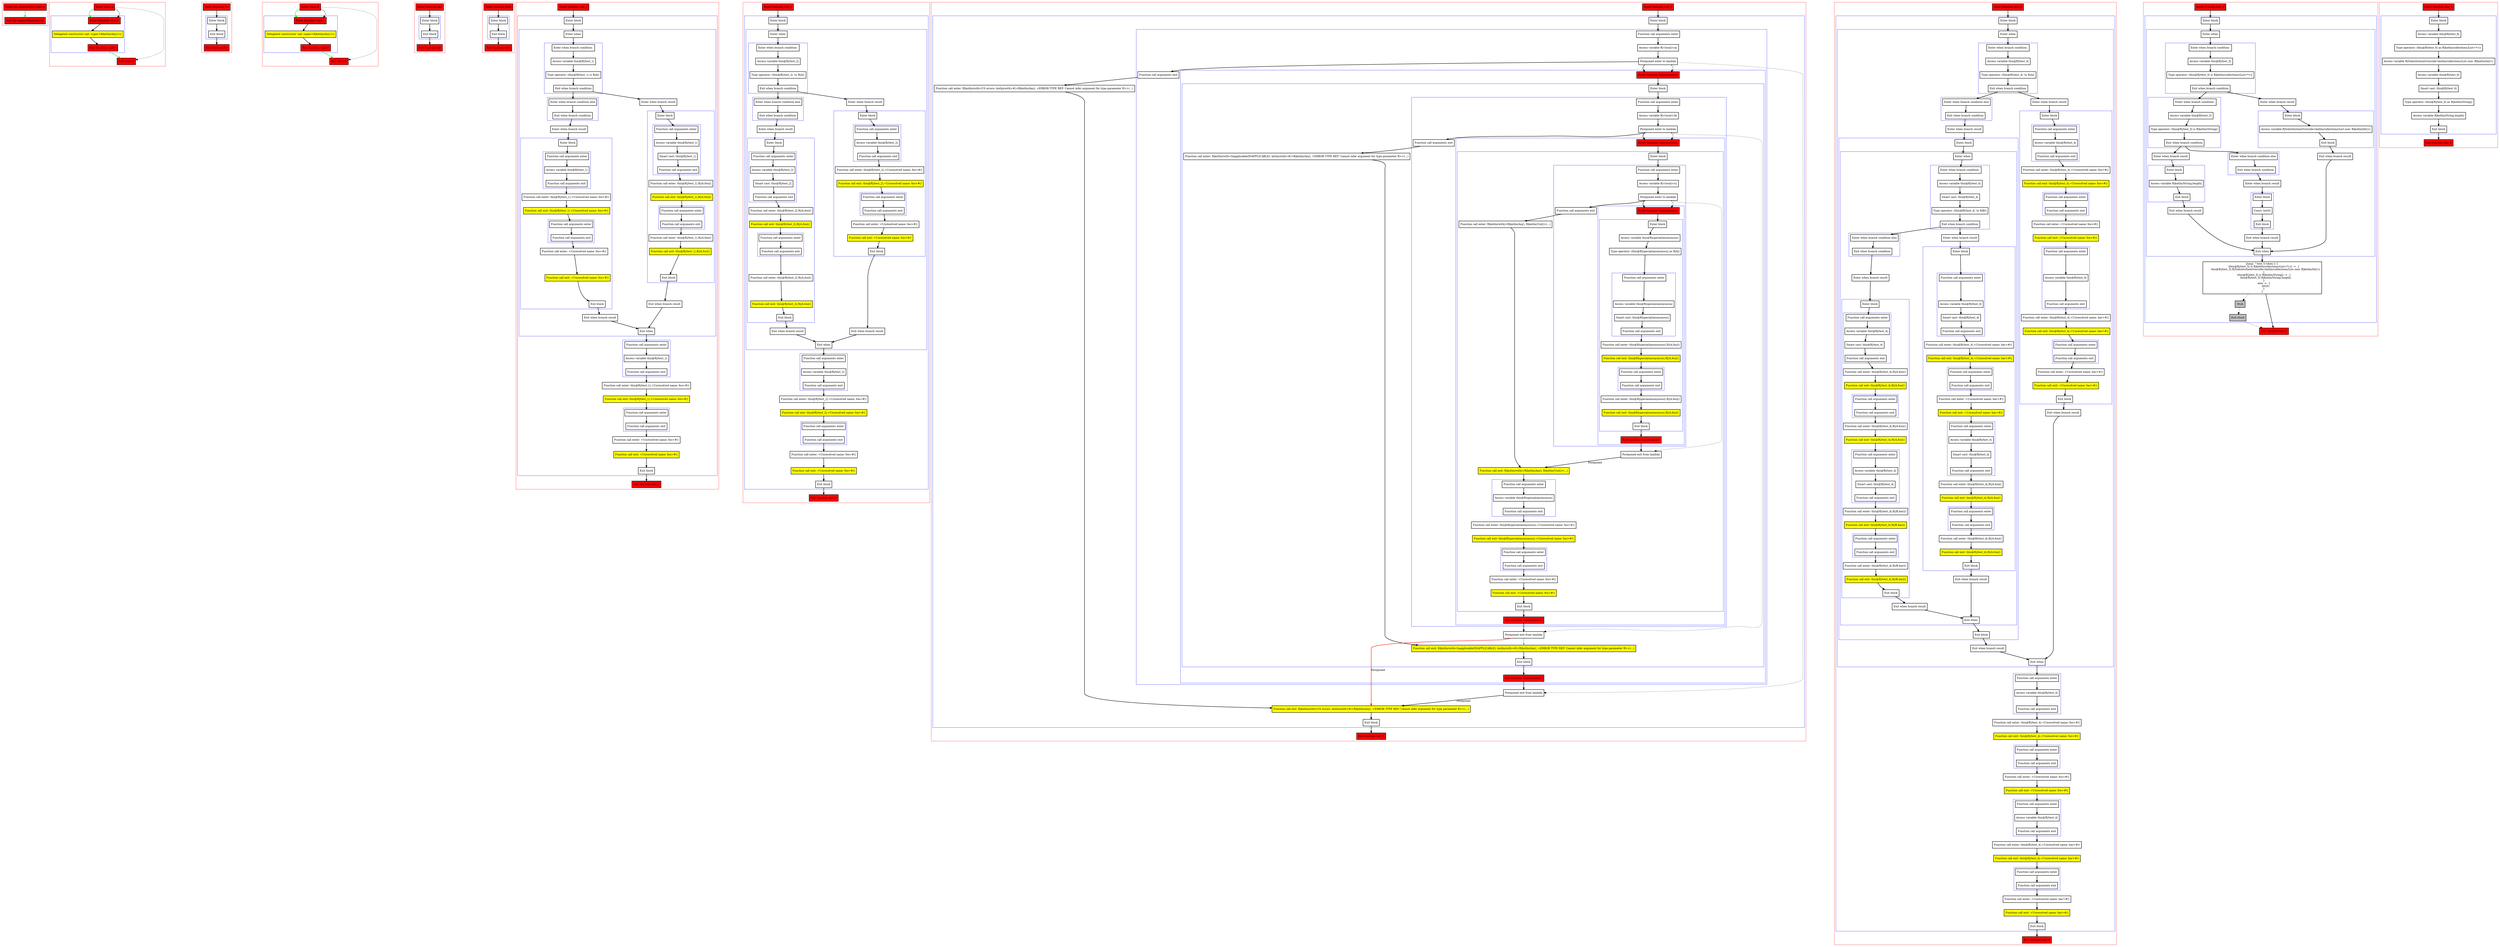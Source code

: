 digraph implicitReceivers_kt {
    graph [nodesep=3]
    node [shape=box penwidth=2]
    edge [penwidth=2]

    subgraph cluster_0 {
        color=red
        0 [label="Enter file implicitReceivers.kt" style="filled" fillcolor=red];
        1 [label="Exit file implicitReceivers.kt" style="filled" fillcolor=red];
    }
    0 -> {1} [color=green];

    subgraph cluster_1 {
        color=red
        2 [label="Enter class A" style="filled" fillcolor=red];
        subgraph cluster_2 {
            color=blue
            3 [label="Enter function <init>" style="filled" fillcolor=red];
            4 [label="Delegated constructor call: super<R|kotlin/Any|>()" style="filled" fillcolor=yellow];
            5 [label="Exit function <init>" style="filled" fillcolor=red];
        }
        6 [label="Exit class A" style="filled" fillcolor=red];
    }
    2 -> {3} [color=green];
    2 -> {6} [style=dotted];
    2 -> {3} [style=dashed];
    3 -> {4};
    4 -> {5};
    5 -> {6} [color=green];

    subgraph cluster_3 {
        color=red
        7 [label="Enter function foo" style="filled" fillcolor=red];
        subgraph cluster_4 {
            color=blue
            8 [label="Enter block"];
            9 [label="Exit block"];
        }
        10 [label="Exit function foo" style="filled" fillcolor=red];
    }
    7 -> {8};
    8 -> {9};
    9 -> {10};

    subgraph cluster_5 {
        color=red
        11 [label="Enter class B" style="filled" fillcolor=red];
        subgraph cluster_6 {
            color=blue
            12 [label="Enter function <init>" style="filled" fillcolor=red];
            13 [label="Delegated constructor call: super<R|kotlin/Any|>()" style="filled" fillcolor=yellow];
            14 [label="Exit function <init>" style="filled" fillcolor=red];
        }
        15 [label="Exit class B" style="filled" fillcolor=red];
    }
    11 -> {12} [color=green];
    11 -> {15} [style=dotted];
    11 -> {12} [style=dashed];
    12 -> {13};
    13 -> {14};
    14 -> {15} [color=green];

    subgraph cluster_7 {
        color=red
        16 [label="Enter function bar" style="filled" fillcolor=red];
        subgraph cluster_8 {
            color=blue
            17 [label="Enter block"];
            18 [label="Exit block"];
        }
        19 [label="Exit function bar" style="filled" fillcolor=red];
    }
    16 -> {17};
    17 -> {18};
    18 -> {19};

    subgraph cluster_9 {
        color=red
        20 [label="Enter function with" style="filled" fillcolor=red];
        subgraph cluster_10 {
            color=blue
            21 [label="Enter block"];
            22 [label="Exit block"];
        }
        23 [label="Exit function with" style="filled" fillcolor=red];
    }
    20 -> {21};
    21 -> {22};
    22 -> {23};

    subgraph cluster_11 {
        color=red
        24 [label="Enter function test_1" style="filled" fillcolor=red];
        subgraph cluster_12 {
            color=blue
            25 [label="Enter block"];
            subgraph cluster_13 {
                color=blue
                26 [label="Enter when"];
                subgraph cluster_14 {
                    color=blue
                    27 [label="Enter when branch condition "];
                    28 [label="Access variable this@R|/test_1|"];
                    29 [label="Type operator: (this@R|/test_1| is R|A|)"];
                    30 [label="Exit when branch condition"];
                }
                subgraph cluster_15 {
                    color=blue
                    31 [label="Enter when branch condition else"];
                    32 [label="Exit when branch condition"];
                }
                33 [label="Enter when branch result"];
                subgraph cluster_16 {
                    color=blue
                    34 [label="Enter block"];
                    subgraph cluster_17 {
                        color=blue
                        35 [label="Function call arguments enter"];
                        36 [label="Access variable this@R|/test_1|"];
                        37 [label="Function call arguments exit"];
                    }
                    38 [label="Function call enter: this@R|/test_1|.<Unresolved name: foo>#()"];
                    39 [label="Function call exit: this@R|/test_1|.<Unresolved name: foo>#()" style="filled" fillcolor=yellow];
                    subgraph cluster_18 {
                        color=blue
                        40 [label="Function call arguments enter"];
                        41 [label="Function call arguments exit"];
                    }
                    42 [label="Function call enter: <Unresolved name: foo>#()"];
                    43 [label="Function call exit: <Unresolved name: foo>#()" style="filled" fillcolor=yellow];
                    44 [label="Exit block"];
                }
                45 [label="Exit when branch result"];
                46 [label="Enter when branch result"];
                subgraph cluster_19 {
                    color=blue
                    47 [label="Enter block"];
                    subgraph cluster_20 {
                        color=blue
                        48 [label="Function call arguments enter"];
                        49 [label="Access variable this@R|/test_1|"];
                        50 [label="Smart cast: this@R|/test_1|"];
                        51 [label="Function call arguments exit"];
                    }
                    52 [label="Function call enter: this@R|/test_1|.R|/A.foo|()"];
                    53 [label="Function call exit: this@R|/test_1|.R|/A.foo|()" style="filled" fillcolor=yellow];
                    subgraph cluster_21 {
                        color=blue
                        54 [label="Function call arguments enter"];
                        55 [label="Function call arguments exit"];
                    }
                    56 [label="Function call enter: this@R|/test_1|.R|/A.foo|()"];
                    57 [label="Function call exit: this@R|/test_1|.R|/A.foo|()" style="filled" fillcolor=yellow];
                    58 [label="Exit block"];
                }
                59 [label="Exit when branch result"];
                60 [label="Exit when"];
            }
            subgraph cluster_22 {
                color=blue
                61 [label="Function call arguments enter"];
                62 [label="Access variable this@R|/test_1|"];
                63 [label="Function call arguments exit"];
            }
            64 [label="Function call enter: this@R|/test_1|.<Unresolved name: foo>#()"];
            65 [label="Function call exit: this@R|/test_1|.<Unresolved name: foo>#()" style="filled" fillcolor=yellow];
            subgraph cluster_23 {
                color=blue
                66 [label="Function call arguments enter"];
                67 [label="Function call arguments exit"];
            }
            68 [label="Function call enter: <Unresolved name: foo>#()"];
            69 [label="Function call exit: <Unresolved name: foo>#()" style="filled" fillcolor=yellow];
            70 [label="Exit block"];
        }
        71 [label="Exit function test_1" style="filled" fillcolor=red];
    }
    24 -> {25};
    25 -> {26};
    26 -> {27};
    27 -> {28};
    28 -> {29};
    29 -> {30};
    30 -> {31 46};
    31 -> {32};
    32 -> {33};
    33 -> {34};
    34 -> {35};
    35 -> {36};
    36 -> {37};
    37 -> {38};
    38 -> {39};
    39 -> {40};
    40 -> {41};
    41 -> {42};
    42 -> {43};
    43 -> {44};
    44 -> {45};
    45 -> {60};
    46 -> {47};
    47 -> {48};
    48 -> {49};
    49 -> {50};
    50 -> {51};
    51 -> {52};
    52 -> {53};
    53 -> {54};
    54 -> {55};
    55 -> {56};
    56 -> {57};
    57 -> {58};
    58 -> {59};
    59 -> {60};
    60 -> {61};
    61 -> {62};
    62 -> {63};
    63 -> {64};
    64 -> {65};
    65 -> {66};
    66 -> {67};
    67 -> {68};
    68 -> {69};
    69 -> {70};
    70 -> {71};

    subgraph cluster_24 {
        color=red
        72 [label="Enter function test_2" style="filled" fillcolor=red];
        subgraph cluster_25 {
            color=blue
            73 [label="Enter block"];
            subgraph cluster_26 {
                color=blue
                74 [label="Enter when"];
                subgraph cluster_27 {
                    color=blue
                    75 [label="Enter when branch condition "];
                    76 [label="Access variable this@R|/test_2|"];
                    77 [label="Type operator: (this@R|/test_2| !is R|A|)"];
                    78 [label="Exit when branch condition"];
                }
                subgraph cluster_28 {
                    color=blue
                    79 [label="Enter when branch condition else"];
                    80 [label="Exit when branch condition"];
                }
                81 [label="Enter when branch result"];
                subgraph cluster_29 {
                    color=blue
                    82 [label="Enter block"];
                    subgraph cluster_30 {
                        color=blue
                        83 [label="Function call arguments enter"];
                        84 [label="Access variable this@R|/test_2|"];
                        85 [label="Smart cast: this@R|/test_2|"];
                        86 [label="Function call arguments exit"];
                    }
                    87 [label="Function call enter: this@R|/test_2|.R|/A.foo|()"];
                    88 [label="Function call exit: this@R|/test_2|.R|/A.foo|()" style="filled" fillcolor=yellow];
                    subgraph cluster_31 {
                        color=blue
                        89 [label="Function call arguments enter"];
                        90 [label="Function call arguments exit"];
                    }
                    91 [label="Function call enter: this@R|/test_2|.R|/A.foo|()"];
                    92 [label="Function call exit: this@R|/test_2|.R|/A.foo|()" style="filled" fillcolor=yellow];
                    93 [label="Exit block"];
                }
                94 [label="Exit when branch result"];
                95 [label="Enter when branch result"];
                subgraph cluster_32 {
                    color=blue
                    96 [label="Enter block"];
                    subgraph cluster_33 {
                        color=blue
                        97 [label="Function call arguments enter"];
                        98 [label="Access variable this@R|/test_2|"];
                        99 [label="Function call arguments exit"];
                    }
                    100 [label="Function call enter: this@R|/test_2|.<Unresolved name: foo>#()"];
                    101 [label="Function call exit: this@R|/test_2|.<Unresolved name: foo>#()" style="filled" fillcolor=yellow];
                    subgraph cluster_34 {
                        color=blue
                        102 [label="Function call arguments enter"];
                        103 [label="Function call arguments exit"];
                    }
                    104 [label="Function call enter: <Unresolved name: foo>#()"];
                    105 [label="Function call exit: <Unresolved name: foo>#()" style="filled" fillcolor=yellow];
                    106 [label="Exit block"];
                }
                107 [label="Exit when branch result"];
                108 [label="Exit when"];
            }
            subgraph cluster_35 {
                color=blue
                109 [label="Function call arguments enter"];
                110 [label="Access variable this@R|/test_2|"];
                111 [label="Function call arguments exit"];
            }
            112 [label="Function call enter: this@R|/test_2|.<Unresolved name: foo>#()"];
            113 [label="Function call exit: this@R|/test_2|.<Unresolved name: foo>#()" style="filled" fillcolor=yellow];
            subgraph cluster_36 {
                color=blue
                114 [label="Function call arguments enter"];
                115 [label="Function call arguments exit"];
            }
            116 [label="Function call enter: <Unresolved name: foo>#()"];
            117 [label="Function call exit: <Unresolved name: foo>#()" style="filled" fillcolor=yellow];
            118 [label="Exit block"];
        }
        119 [label="Exit function test_2" style="filled" fillcolor=red];
    }
    72 -> {73};
    73 -> {74};
    74 -> {75};
    75 -> {76};
    76 -> {77};
    77 -> {78};
    78 -> {79 95};
    79 -> {80};
    80 -> {81};
    81 -> {82};
    82 -> {83};
    83 -> {84};
    84 -> {85};
    85 -> {86};
    86 -> {87};
    87 -> {88};
    88 -> {89};
    89 -> {90};
    90 -> {91};
    91 -> {92};
    92 -> {93};
    93 -> {94};
    94 -> {108};
    95 -> {96};
    96 -> {97};
    97 -> {98};
    98 -> {99};
    99 -> {100};
    100 -> {101};
    101 -> {102};
    102 -> {103};
    103 -> {104};
    104 -> {105};
    105 -> {106};
    106 -> {107};
    107 -> {108};
    108 -> {109};
    109 -> {110};
    110 -> {111};
    111 -> {112};
    112 -> {113};
    113 -> {114};
    114 -> {115};
    115 -> {116};
    116 -> {117};
    117 -> {118};
    118 -> {119};

    subgraph cluster_37 {
        color=red
        120 [label="Enter function test_3" style="filled" fillcolor=red];
        subgraph cluster_38 {
            color=blue
            121 [label="Enter block"];
            subgraph cluster_39 {
                color=blue
                122 [label="Function call arguments enter"];
                123 [label="Access variable R|<local>/a|"];
                124 [label="Postponed enter to lambda"];
                subgraph cluster_40 {
                    color=blue
                    125 [label="Enter function <anonymous>" style="filled" fillcolor=red];
                    subgraph cluster_41 {
                        color=blue
                        126 [label="Enter block"];
                        subgraph cluster_42 {
                            color=blue
                            127 [label="Function call arguments enter"];
                            128 [label="Access variable R|<local>/b|"];
                            129 [label="Postponed enter to lambda"];
                            subgraph cluster_43 {
                                color=blue
                                130 [label="Enter function <anonymous>" style="filled" fillcolor=red];
                                subgraph cluster_44 {
                                    color=blue
                                    131 [label="Enter block"];
                                    subgraph cluster_45 {
                                        color=blue
                                        132 [label="Function call arguments enter"];
                                        133 [label="Access variable R|<local>/c|"];
                                        134 [label="Postponed enter to lambda"];
                                        subgraph cluster_46 {
                                            color=blue
                                            135 [label="Enter function <anonymous>" style="filled" fillcolor=red];
                                            subgraph cluster_47 {
                                                color=blue
                                                136 [label="Enter block"];
                                                137 [label="Access variable this@R|special/anonymous|"];
                                                138 [label="Type operator: (this@R|special/anonymous| as R|A|)"];
                                                subgraph cluster_48 {
                                                    color=blue
                                                    139 [label="Function call arguments enter"];
                                                    140 [label="Access variable this@R|special/anonymous|"];
                                                    141 [label="Smart cast: this@R|special/anonymous|"];
                                                    142 [label="Function call arguments exit"];
                                                }
                                                143 [label="Function call enter: this@R|special/anonymous|.R|/A.foo|()"];
                                                144 [label="Function call exit: this@R|special/anonymous|.R|/A.foo|()" style="filled" fillcolor=yellow];
                                                subgraph cluster_49 {
                                                    color=blue
                                                    145 [label="Function call arguments enter"];
                                                    146 [label="Function call arguments exit"];
                                                }
                                                147 [label="Function call enter: this@R|special/anonymous|.R|/A.foo|()"];
                                                148 [label="Function call exit: this@R|special/anonymous|.R|/A.foo|()" style="filled" fillcolor=yellow];
                                                149 [label="Exit block"];
                                            }
                                            150 [label="Exit function <anonymous>" style="filled" fillcolor=red];
                                        }
                                        151 [label="Function call arguments exit"];
                                    }
                                    152 [label="Function call enter: R|kotlin/with|<R|kotlin/Any|, R|kotlin/Unit|>(...)"];
                                    153 [label="Postponed exit from lambda"];
                                    154 [label="Function call exit: R|kotlin/with|<R|kotlin/Any|, R|kotlin/Unit|>(...)" style="filled" fillcolor=yellow];
                                    subgraph cluster_50 {
                                        color=blue
                                        155 [label="Function call arguments enter"];
                                        156 [label="Access variable this@R|special/anonymous|"];
                                        157 [label="Function call arguments exit"];
                                    }
                                    158 [label="Function call enter: this@R|special/anonymous|.<Unresolved name: foo>#()"];
                                    159 [label="Function call exit: this@R|special/anonymous|.<Unresolved name: foo>#()" style="filled" fillcolor=yellow];
                                    subgraph cluster_51 {
                                        color=blue
                                        160 [label="Function call arguments enter"];
                                        161 [label="Function call arguments exit"];
                                    }
                                    162 [label="Function call enter: <Unresolved name: foo>#()"];
                                    163 [label="Function call exit: <Unresolved name: foo>#()" style="filled" fillcolor=yellow];
                                    164 [label="Exit block"];
                                }
                                165 [label="Exit function <anonymous>" style="filled" fillcolor=red];
                            }
                            166 [label="Function call arguments exit"];
                        }
                        167 [label="Function call enter: R|kotlin/with<Inapplicable(INAPPLICABLE): kotlin/with>#|<R|kotlin/Any|, <ERROR TYPE REF: Cannot infer argument for type parameter R>>(...)"];
                        168 [label="Postponed exit from lambda"];
                        169 [label="Function call exit: R|kotlin/with<Inapplicable(INAPPLICABLE): kotlin/with>#|<R|kotlin/Any|, <ERROR TYPE REF: Cannot infer argument for type parameter R>>(...)" style="filled" fillcolor=yellow];
                        170 [label="Exit block"];
                    }
                    171 [label="Exit function <anonymous>" style="filled" fillcolor=red];
                }
                172 [label="Function call arguments exit"];
            }
            173 [label="Function call enter: R|kotlin/with<CS errors: kotlin/with>#|<R|kotlin/Any|, <ERROR TYPE REF: Cannot infer argument for type parameter R>>(...)"];
            174 [label="Postponed exit from lambda"];
            175 [label="Function call exit: R|kotlin/with<CS errors: kotlin/with>#|<R|kotlin/Any|, <ERROR TYPE REF: Cannot infer argument for type parameter R>>(...)" style="filled" fillcolor=yellow];
            176 [label="Exit block"];
        }
        177 [label="Exit function test_3" style="filled" fillcolor=red];
    }
    120 -> {121};
    121 -> {122};
    122 -> {123};
    123 -> {124};
    124 -> {125 172};
    124 -> {174} [style=dotted];
    124 -> {125} [style=dashed];
    125 -> {126};
    126 -> {127};
    127 -> {128};
    128 -> {129};
    129 -> {130 166};
    129 -> {168} [style=dotted];
    129 -> {130} [style=dashed];
    130 -> {131};
    131 -> {132};
    132 -> {133};
    133 -> {134};
    134 -> {135 151};
    134 -> {153} [style=dotted];
    134 -> {135} [style=dashed];
    135 -> {136};
    136 -> {137};
    137 -> {138};
    138 -> {139};
    139 -> {140};
    140 -> {141};
    141 -> {142};
    142 -> {143};
    143 -> {144};
    144 -> {145};
    145 -> {146};
    146 -> {147};
    147 -> {148};
    148 -> {149};
    149 -> {150};
    150 -> {153};
    151 -> {152};
    152 -> {154};
    153 -> {154} [label="Postponed"];
    154 -> {155};
    155 -> {156};
    156 -> {157};
    157 -> {158};
    158 -> {159};
    159 -> {160};
    160 -> {161};
    161 -> {162};
    162 -> {163};
    163 -> {164};
    164 -> {165};
    165 -> {168};
    166 -> {167};
    167 -> {169};
    168 -> {169} [color=green];
    168 -> {175} [color=red label="Postponed"];
    169 -> {170};
    170 -> {171};
    171 -> {174};
    172 -> {173};
    173 -> {175};
    174 -> {175} [label="Postponed"];
    175 -> {176};
    176 -> {177};

    subgraph cluster_52 {
        color=red
        178 [label="Enter function test_4" style="filled" fillcolor=red];
        subgraph cluster_53 {
            color=blue
            179 [label="Enter block"];
            subgraph cluster_54 {
                color=blue
                180 [label="Enter when"];
                subgraph cluster_55 {
                    color=blue
                    181 [label="Enter when branch condition "];
                    182 [label="Access variable this@R|/test_4|"];
                    183 [label="Type operator: (this@R|/test_4| !is R|A|)"];
                    184 [label="Exit when branch condition"];
                }
                subgraph cluster_56 {
                    color=blue
                    185 [label="Enter when branch condition else"];
                    186 [label="Exit when branch condition"];
                }
                187 [label="Enter when branch result"];
                subgraph cluster_57 {
                    color=blue
                    188 [label="Enter block"];
                    subgraph cluster_58 {
                        color=blue
                        189 [label="Enter when"];
                        subgraph cluster_59 {
                            color=blue
                            190 [label="Enter when branch condition "];
                            191 [label="Access variable this@R|/test_4|"];
                            192 [label="Smart cast: this@R|/test_4|"];
                            193 [label="Type operator: (this@R|/test_4| !is R|B|)"];
                            194 [label="Exit when branch condition"];
                        }
                        subgraph cluster_60 {
                            color=blue
                            195 [label="Enter when branch condition else"];
                            196 [label="Exit when branch condition"];
                        }
                        197 [label="Enter when branch result"];
                        subgraph cluster_61 {
                            color=blue
                            198 [label="Enter block"];
                            subgraph cluster_62 {
                                color=blue
                                199 [label="Function call arguments enter"];
                                200 [label="Access variable this@R|/test_4|"];
                                201 [label="Smart cast: this@R|/test_4|"];
                                202 [label="Function call arguments exit"];
                            }
                            203 [label="Function call enter: this@R|/test_4|.R|/A.foo|()"];
                            204 [label="Function call exit: this@R|/test_4|.R|/A.foo|()" style="filled" fillcolor=yellow];
                            subgraph cluster_63 {
                                color=blue
                                205 [label="Function call arguments enter"];
                                206 [label="Function call arguments exit"];
                            }
                            207 [label="Function call enter: this@R|/test_4|.R|/A.foo|()"];
                            208 [label="Function call exit: this@R|/test_4|.R|/A.foo|()" style="filled" fillcolor=yellow];
                            subgraph cluster_64 {
                                color=blue
                                209 [label="Function call arguments enter"];
                                210 [label="Access variable this@R|/test_4|"];
                                211 [label="Smart cast: this@R|/test_4|"];
                                212 [label="Function call arguments exit"];
                            }
                            213 [label="Function call enter: this@R|/test_4|.R|/B.bar|()"];
                            214 [label="Function call exit: this@R|/test_4|.R|/B.bar|()" style="filled" fillcolor=yellow];
                            subgraph cluster_65 {
                                color=blue
                                215 [label="Function call arguments enter"];
                                216 [label="Function call arguments exit"];
                            }
                            217 [label="Function call enter: this@R|/test_4|.R|/B.bar|()"];
                            218 [label="Function call exit: this@R|/test_4|.R|/B.bar|()" style="filled" fillcolor=yellow];
                            219 [label="Exit block"];
                        }
                        220 [label="Exit when branch result"];
                        221 [label="Enter when branch result"];
                        subgraph cluster_66 {
                            color=blue
                            222 [label="Enter block"];
                            subgraph cluster_67 {
                                color=blue
                                223 [label="Function call arguments enter"];
                                224 [label="Access variable this@R|/test_4|"];
                                225 [label="Smart cast: this@R|/test_4|"];
                                226 [label="Function call arguments exit"];
                            }
                            227 [label="Function call enter: this@R|/test_4|.<Unresolved name: bar>#()"];
                            228 [label="Function call exit: this@R|/test_4|.<Unresolved name: bar>#()" style="filled" fillcolor=yellow];
                            subgraph cluster_68 {
                                color=blue
                                229 [label="Function call arguments enter"];
                                230 [label="Function call arguments exit"];
                            }
                            231 [label="Function call enter: <Unresolved name: bar>#()"];
                            232 [label="Function call exit: <Unresolved name: bar>#()" style="filled" fillcolor=yellow];
                            subgraph cluster_69 {
                                color=blue
                                233 [label="Function call arguments enter"];
                                234 [label="Access variable this@R|/test_4|"];
                                235 [label="Smart cast: this@R|/test_4|"];
                                236 [label="Function call arguments exit"];
                            }
                            237 [label="Function call enter: this@R|/test_4|.R|/A.foo|()"];
                            238 [label="Function call exit: this@R|/test_4|.R|/A.foo|()" style="filled" fillcolor=yellow];
                            subgraph cluster_70 {
                                color=blue
                                239 [label="Function call arguments enter"];
                                240 [label="Function call arguments exit"];
                            }
                            241 [label="Function call enter: this@R|/test_4|.R|/A.foo|()"];
                            242 [label="Function call exit: this@R|/test_4|.R|/A.foo|()" style="filled" fillcolor=yellow];
                            243 [label="Exit block"];
                        }
                        244 [label="Exit when branch result"];
                        245 [label="Exit when"];
                    }
                    246 [label="Exit block"];
                }
                247 [label="Exit when branch result"];
                248 [label="Enter when branch result"];
                subgraph cluster_71 {
                    color=blue
                    249 [label="Enter block"];
                    subgraph cluster_72 {
                        color=blue
                        250 [label="Function call arguments enter"];
                        251 [label="Access variable this@R|/test_4|"];
                        252 [label="Function call arguments exit"];
                    }
                    253 [label="Function call enter: this@R|/test_4|.<Unresolved name: foo>#()"];
                    254 [label="Function call exit: this@R|/test_4|.<Unresolved name: foo>#()" style="filled" fillcolor=yellow];
                    subgraph cluster_73 {
                        color=blue
                        255 [label="Function call arguments enter"];
                        256 [label="Function call arguments exit"];
                    }
                    257 [label="Function call enter: <Unresolved name: foo>#()"];
                    258 [label="Function call exit: <Unresolved name: foo>#()" style="filled" fillcolor=yellow];
                    subgraph cluster_74 {
                        color=blue
                        259 [label="Function call arguments enter"];
                        260 [label="Access variable this@R|/test_4|"];
                        261 [label="Function call arguments exit"];
                    }
                    262 [label="Function call enter: this@R|/test_4|.<Unresolved name: bar>#()"];
                    263 [label="Function call exit: this@R|/test_4|.<Unresolved name: bar>#()" style="filled" fillcolor=yellow];
                    subgraph cluster_75 {
                        color=blue
                        264 [label="Function call arguments enter"];
                        265 [label="Function call arguments exit"];
                    }
                    266 [label="Function call enter: <Unresolved name: bar>#()"];
                    267 [label="Function call exit: <Unresolved name: bar>#()" style="filled" fillcolor=yellow];
                    268 [label="Exit block"];
                }
                269 [label="Exit when branch result"];
                270 [label="Exit when"];
            }
            subgraph cluster_76 {
                color=blue
                271 [label="Function call arguments enter"];
                272 [label="Access variable this@R|/test_4|"];
                273 [label="Function call arguments exit"];
            }
            274 [label="Function call enter: this@R|/test_4|.<Unresolved name: foo>#()"];
            275 [label="Function call exit: this@R|/test_4|.<Unresolved name: foo>#()" style="filled" fillcolor=yellow];
            subgraph cluster_77 {
                color=blue
                276 [label="Function call arguments enter"];
                277 [label="Function call arguments exit"];
            }
            278 [label="Function call enter: <Unresolved name: foo>#()"];
            279 [label="Function call exit: <Unresolved name: foo>#()" style="filled" fillcolor=yellow];
            subgraph cluster_78 {
                color=blue
                280 [label="Function call arguments enter"];
                281 [label="Access variable this@R|/test_4|"];
                282 [label="Function call arguments exit"];
            }
            283 [label="Function call enter: this@R|/test_4|.<Unresolved name: bar>#()"];
            284 [label="Function call exit: this@R|/test_4|.<Unresolved name: bar>#()" style="filled" fillcolor=yellow];
            subgraph cluster_79 {
                color=blue
                285 [label="Function call arguments enter"];
                286 [label="Function call arguments exit"];
            }
            287 [label="Function call enter: <Unresolved name: bar>#()"];
            288 [label="Function call exit: <Unresolved name: bar>#()" style="filled" fillcolor=yellow];
            289 [label="Exit block"];
        }
        290 [label="Exit function test_4" style="filled" fillcolor=red];
    }
    178 -> {179};
    179 -> {180};
    180 -> {181};
    181 -> {182};
    182 -> {183};
    183 -> {184};
    184 -> {185 248};
    185 -> {186};
    186 -> {187};
    187 -> {188};
    188 -> {189};
    189 -> {190};
    190 -> {191};
    191 -> {192};
    192 -> {193};
    193 -> {194};
    194 -> {195 221};
    195 -> {196};
    196 -> {197};
    197 -> {198};
    198 -> {199};
    199 -> {200};
    200 -> {201};
    201 -> {202};
    202 -> {203};
    203 -> {204};
    204 -> {205};
    205 -> {206};
    206 -> {207};
    207 -> {208};
    208 -> {209};
    209 -> {210};
    210 -> {211};
    211 -> {212};
    212 -> {213};
    213 -> {214};
    214 -> {215};
    215 -> {216};
    216 -> {217};
    217 -> {218};
    218 -> {219};
    219 -> {220};
    220 -> {245};
    221 -> {222};
    222 -> {223};
    223 -> {224};
    224 -> {225};
    225 -> {226};
    226 -> {227};
    227 -> {228};
    228 -> {229};
    229 -> {230};
    230 -> {231};
    231 -> {232};
    232 -> {233};
    233 -> {234};
    234 -> {235};
    235 -> {236};
    236 -> {237};
    237 -> {238};
    238 -> {239};
    239 -> {240};
    240 -> {241};
    241 -> {242};
    242 -> {243};
    243 -> {244};
    244 -> {245};
    245 -> {246};
    246 -> {247};
    247 -> {270};
    248 -> {249};
    249 -> {250};
    250 -> {251};
    251 -> {252};
    252 -> {253};
    253 -> {254};
    254 -> {255};
    255 -> {256};
    256 -> {257};
    257 -> {258};
    258 -> {259};
    259 -> {260};
    260 -> {261};
    261 -> {262};
    262 -> {263};
    263 -> {264};
    264 -> {265};
    265 -> {266};
    266 -> {267};
    267 -> {268};
    268 -> {269};
    269 -> {270};
    270 -> {271};
    271 -> {272};
    272 -> {273};
    273 -> {274};
    274 -> {275};
    275 -> {276};
    276 -> {277};
    277 -> {278};
    278 -> {279};
    279 -> {280};
    280 -> {281};
    281 -> {282};
    282 -> {283};
    283 -> {284};
    284 -> {285};
    285 -> {286};
    286 -> {287};
    287 -> {288};
    288 -> {289};
    289 -> {290};

    subgraph cluster_80 {
        color=red
        291 [label="Enter function test_5" style="filled" fillcolor=red];
        subgraph cluster_81 {
            color=blue
            292 [label="Enter block"];
            subgraph cluster_82 {
                color=blue
                293 [label="Enter when"];
                subgraph cluster_83 {
                    color=blue
                    294 [label="Enter when branch condition "];
                    295 [label="Access variable this@R|/test_5|"];
                    296 [label="Type operator: (this@R|/test_5| is R|kotlin/collections/List<*>|)"];
                    297 [label="Exit when branch condition"];
                }
                subgraph cluster_84 {
                    color=blue
                    298 [label="Enter when branch condition "];
                    299 [label="Access variable this@R|/test_5|"];
                    300 [label="Type operator: (this@R|/test_5| is R|kotlin/String|)"];
                    301 [label="Exit when branch condition"];
                }
                subgraph cluster_85 {
                    color=blue
                    302 [label="Enter when branch condition else"];
                    303 [label="Exit when branch condition"];
                }
                304 [label="Enter when branch result"];
                subgraph cluster_86 {
                    color=blue
                    305 [label="Enter block"];
                    306 [label="Const: Int(0)"];
                    307 [label="Exit block"];
                }
                308 [label="Exit when branch result"];
                309 [label="Enter when branch result"];
                subgraph cluster_87 {
                    color=blue
                    310 [label="Enter block"];
                    311 [label="Access variable R|kotlin/String.length|"];
                    312 [label="Exit block"];
                }
                313 [label="Exit when branch result"];
                314 [label="Enter when branch result"];
                subgraph cluster_88 {
                    color=blue
                    315 [label="Enter block"];
                    316 [label="Access variable R|SubstitutionOverride<kotlin/collections/List.size: R|kotlin/Int|>|"];
                    317 [label="Exit block"];
                }
                318 [label="Exit when branch result"];
                319 [label="Exit when"];
            }
            320 [label="Jump: ^test_5 when () {
    (this@R|/test_5| is R|kotlin/collections/List<*>|) ->  {
        this@R|/test_5|.R|SubstitutionOverride<kotlin/collections/List.size: R|kotlin/Int|>|
    }
    (this@R|/test_5| is R|kotlin/String|) ->  {
        this@R|/test_5|.R|kotlin/String.length|
    }
    else ->  {
        Int(0)
    }
}
"];
            321 [label="Stub" style="filled" fillcolor=gray];
            322 [label="Exit block" style="filled" fillcolor=gray];
        }
        323 [label="Exit function test_5" style="filled" fillcolor=red];
    }
    291 -> {292};
    292 -> {293};
    293 -> {294};
    294 -> {295};
    295 -> {296};
    296 -> {297};
    297 -> {298 314};
    298 -> {299};
    299 -> {300};
    300 -> {301};
    301 -> {302 309};
    302 -> {303};
    303 -> {304};
    304 -> {305};
    305 -> {306};
    306 -> {307};
    307 -> {308};
    308 -> {319};
    309 -> {310};
    310 -> {311};
    311 -> {312};
    312 -> {313};
    313 -> {319};
    314 -> {315};
    315 -> {316};
    316 -> {317};
    317 -> {318};
    318 -> {319};
    319 -> {320};
    320 -> {323};
    320 -> {321} [style=dotted];
    321 -> {322} [style=dotted];
    322 -> {323} [style=dotted];

    subgraph cluster_89 {
        color=red
        324 [label="Enter function test_6" style="filled" fillcolor=red];
        subgraph cluster_90 {
            color=blue
            325 [label="Enter block"];
            326 [label="Access variable this@R|/test_6|"];
            327 [label="Type operator: (this@R|/test_6| as R|kotlin/collections/List<*>|)"];
            328 [label="Access variable R|SubstitutionOverride<kotlin/collections/List.size: R|kotlin/Int|>|"];
            329 [label="Access variable this@R|/test_6|"];
            330 [label="Smart cast: this@R|/test_6|"];
            331 [label="Type operator: (this@R|/test_6| as R|kotlin/String|)"];
            332 [label="Access variable R|kotlin/String.length|"];
            333 [label="Exit block"];
        }
        334 [label="Exit function test_6" style="filled" fillcolor=red];
    }
    324 -> {325};
    325 -> {326};
    326 -> {327};
    327 -> {328};
    328 -> {329};
    329 -> {330};
    330 -> {331};
    331 -> {332};
    332 -> {333};
    333 -> {334};

}
